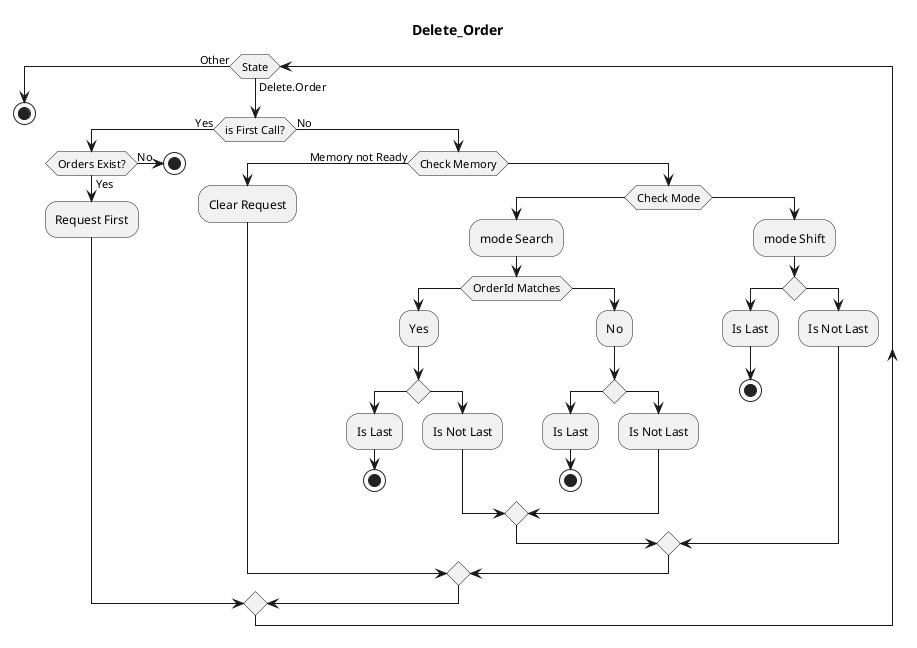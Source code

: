 @startuml 07_delete_order_act
hide empty description

title Delete_Order

while (State) is (Delete.Order)
    if (is First Call?) then (Yes)
        if (Orders Exist?) then (Yes)
            :Request First;
        else (No)
            stop
        endif
    else (No)
        if (Check Memory) then (Memory not Ready)
             :Clear Request;
        else
            if (Check Mode)
                :mode Search;
                if (OrderId Matches)
                    :Yes;
                    if ()
                        :Is Last;
                        stop
                    else
                        :Is Not Last;
                    endif
                else
                    :No;
                    if ()
                        :Is Last;
                        stop
                    else
                        :Is Not Last;
                    endif
                endif
            else
                :mode Shift;
                if ()
                    :Is Last;
                    stop
                else
                    :Is Not Last;
                endif
            endif
        endif
    endif
endwhile (Other)
stop

@enduml